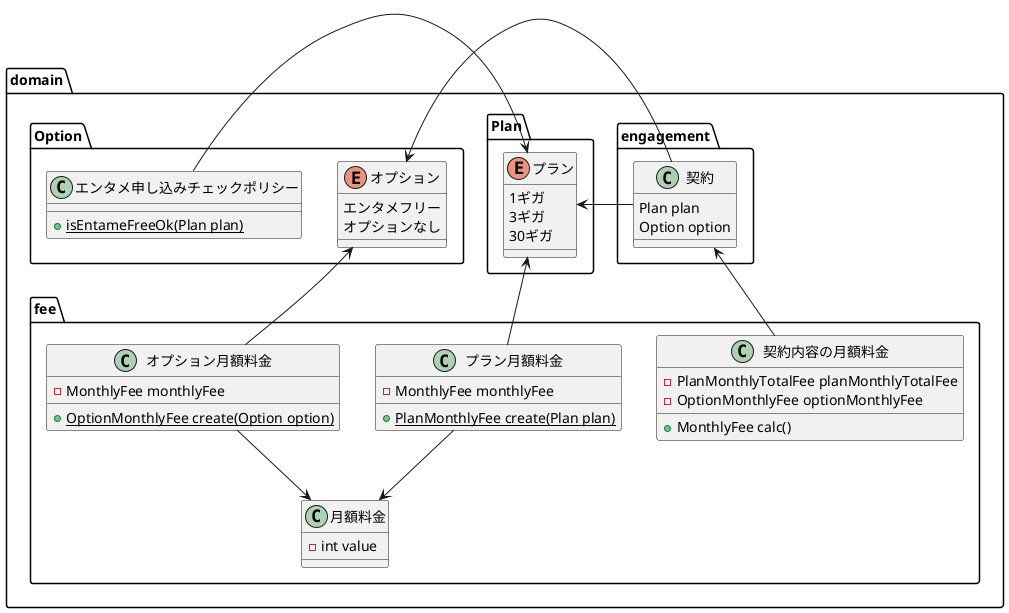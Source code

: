 @startuml
package domain{
 package engagement{
  class 契約{
  Plan plan
  Option option
  }
 }

 package fee{
  class 契約内容の月額料金{
   -PlanMonthlyTotalFee planMonthlyTotalFee
   -OptionMonthlyFee optionMonthlyFee
   +MonthlyFee calc()
  }
  class 月額料金{
   -int value
  }
  class プラン月額料金{
   -MonthlyFee monthlyFee
   +{static}PlanMonthlyFee create(Plan plan)
  }
  class オプション月額料金{
   -MonthlyFee monthlyFee
   +{static}OptionMonthlyFee create(Option option)
  }
 }

 package Plan{
  enum プラン{
   1ギガ
   3ギガ
   30ギガ
  }
 }

 package Option{
  enum オプション{
   エンタメフリー
   オプションなし
  }
  class エンタメ申し込みチェックポリシー{
   +{static}isEntameFreeOk(Plan plan)
  }
 }
}


契約-left->プラン
契約->オプション

契約内容の月額料金-up->契約

エンタメ申し込みチェックポリシー->プラン

プラン月額料金-up->プラン
オプション月額料金-up->オプション

プラン月額料金-down->月額料金
オプション月額料金-down->月額料金

@enduml